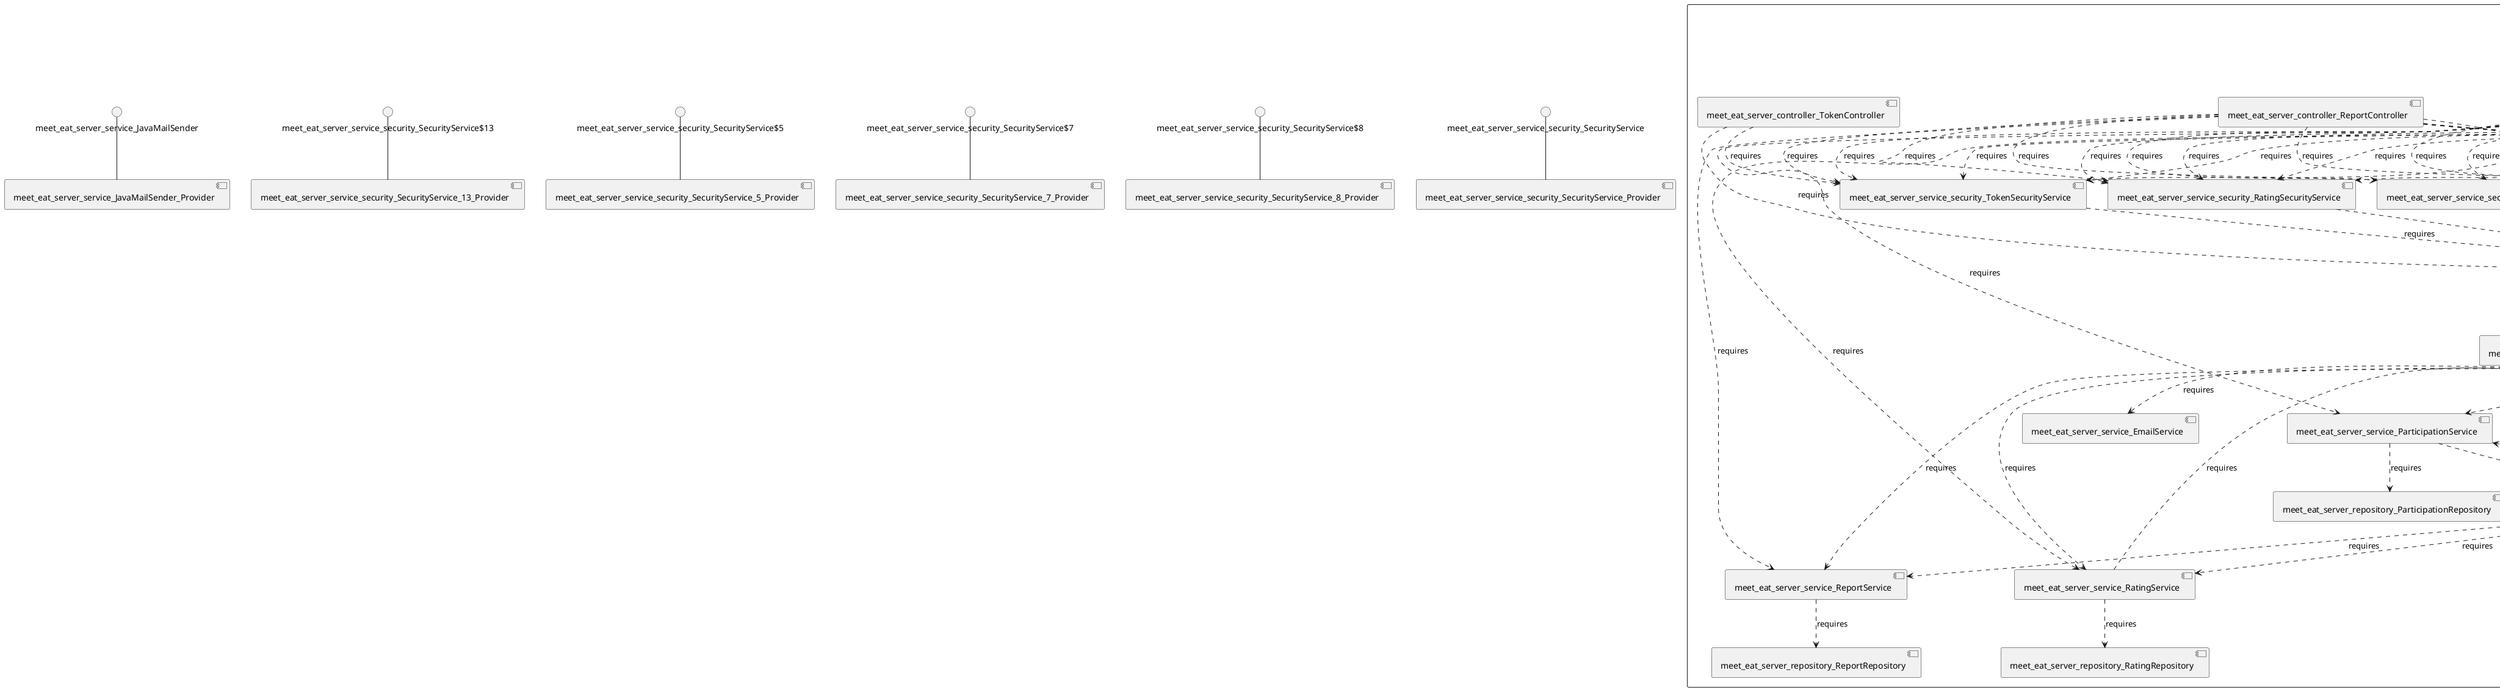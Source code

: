@startuml
skinparam fixCircleLabelOverlapping true
skinparam componentStyle uml2
component "meet_eat_server\n\n\n\n\n\n" {
[meet_eat_server_service_security_ReportSecurityService]
[meet_eat_server_service_security_OfferSecurityService]
[meet_eat_server_controller_OfferController]
[meet_eat_server_repository_BookmarkRepository]
[meet_eat_server_service_security_TagSecurityService]
[meet_eat_server_controller_TokenController]
[meet_eat_server_service_security_TokenSecurityService]
[meet_eat_server_controller_TagController]
[meet_eat_server_controller_ReportController]
[meet_eat_server_service_EmailService]
[meet_eat_server_service_BookmarkService]
[meet_eat_server_service_ParticipationService]
[meet_eat_server_service_security_ParticipationSecurityService]
[meet_eat_server_controller_BookmarkController]
[meet_eat_server_service_TagService]
[meet_eat_server_repository_SubscriptionRepository]
[meet_eat_server_controller_SubscriptionController]
[meet_eat_server_controller_UserController]
[meet_eat_server_service_ReportService]
[meet_eat_server_repository_RatingRepository]
[meet_eat_server_service_OfferService]
[meet_eat_server_repository_TokenRepository]
[meet_eat_server_service_TokenService]
[meet_eat_server_controller_RatingController]
[meet_eat_server_repository_ReportRepository]
[meet_eat_server_service_SubscriptionService]
[meet_eat_server_service_security_UserSecurityService]
[meet_eat_server_repository_TagRepository]
[meet_eat_server_repository_OfferRepository]
[meet_eat_server_repository_ParticipationRepository]
[meet_eat_server_controller_ParticipationController]
[meet_eat_server_service_security_RatingSecurityService]
[meet_eat_server_service_security_BookmarkSecurityService]
[meet_eat_server_repository_UserRepository]
[meet_eat_server_service_security_SubscriptionSecurityService]
[meet_eat_server_service_UserService]
[meet_eat_server_service_RatingService]
[meet_eat_server_controller_ParticipationController]..>[meet_eat_server_service_security_ParticipationSecurityService] : requires
[meet_eat_server_service_OfferService]..>[meet_eat_server_service_RatingService] : requires
[meet_eat_server_controller_ReportController]..>[meet_eat_server_service_security_UserSecurityService] : requires
[meet_eat_server_controller_RatingController]..>[meet_eat_server_service_RatingService] : requires
[meet_eat_server_controller_ReportController]..>[meet_eat_server_service_security_TokenSecurityService] : requires
[meet_eat_server_service_security_SubscriptionSecurityService]..>[meet_eat_server_service_TokenService] : requires
[meet_eat_server_service_OfferService]..>[meet_eat_server_service_BookmarkService] : requires
[meet_eat_server_service_security_ReportSecurityService]..>[meet_eat_server_service_TokenService] : requires
[meet_eat_server_service_UserService]..>[meet_eat_server_service_ReportService] : requires
[meet_eat_server_service_RatingService]..>[meet_eat_server_service_UserService] : requires
[meet_eat_server_controller_BookmarkController]..>[meet_eat_server_service_BookmarkService] : requires
[meet_eat_server_service_ParticipationService]..>[meet_eat_server_repository_ParticipationRepository] : requires
[meet_eat_server_controller_BookmarkController]..>[meet_eat_server_service_security_TokenSecurityService] : requires
[meet_eat_server_controller_BookmarkController]..>[meet_eat_server_service_security_UserSecurityService] : requires
[meet_eat_server_controller_ParticipationController]..>[meet_eat_server_service_security_OfferSecurityService] : requires
[meet_eat_server_controller_ParticipationController]..>[meet_eat_server_service_ParticipationService] : requires
[meet_eat_server_service_OfferService]..>[meet_eat_server_service_UserService] : requires
[meet_eat_server_controller_BookmarkController]..>[meet_eat_server_service_security_SubscriptionSecurityService] : requires
[meet_eat_server_controller_OfferController]..>[meet_eat_server_service_security_OfferSecurityService] : requires
[meet_eat_server_controller_SubscriptionController]..>[meet_eat_server_service_security_ParticipationSecurityService] : requires
[meet_eat_server_service_OfferService]..>[meet_eat_server_service_ParticipationService] : requires
[meet_eat_server_service_OfferService]..>[meet_eat_server_repository_OfferRepository] : requires
[meet_eat_server_controller_RatingController]..>[meet_eat_server_service_security_OfferSecurityService] : requires
[meet_eat_server_service_UserService]..>[meet_eat_server_service_EmailService] : requires
[meet_eat_server_service_BookmarkService]..>[meet_eat_server_service_UserService] : requires
[meet_eat_server_controller_TokenController]..>[meet_eat_server_service_security_TokenSecurityService] : requires
[meet_eat_server_controller_ReportController]..>[meet_eat_server_service_security_RatingSecurityService] : requires
[meet_eat_server_controller_ParticipationController]..>[meet_eat_server_service_security_SubscriptionSecurityService] : requires
[meet_eat_server_controller_BookmarkController]..>[meet_eat_server_service_security_BookmarkSecurityService] : requires
[meet_eat_server_service_security_UserSecurityService]..>[meet_eat_server_service_TokenService] : requires
[meet_eat_server_service_UserService]..>[meet_eat_server_service_SubscriptionService] : requires
[meet_eat_server_service_SubscriptionService]..>[meet_eat_server_repository_SubscriptionRepository] : requires
[meet_eat_server_controller_ParticipationController]..>[meet_eat_server_service_security_UserSecurityService] : requires
[meet_eat_server_service_UserService]..>[meet_eat_server_service_OfferService] : requires
[meet_eat_server_controller_ParticipationController]..>[meet_eat_server_service_security_TagSecurityService] : requires
[meet_eat_server_controller_RatingController]..>[meet_eat_server_service_security_ParticipationSecurityService] : requires
[meet_eat_server_service_OfferService]..>[meet_eat_server_service_ReportService] : requires
[meet_eat_server_service_UserService]..>[meet_eat_server_service_BookmarkService] : requires
[meet_eat_server_controller_ParticipationController]..>[meet_eat_server_service_security_TokenSecurityService] : requires
[meet_eat_server_service_security_ParticipationSecurityService]..>[meet_eat_server_service_TokenService] : requires
[meet_eat_server_controller_ReportController]..>[meet_eat_server_service_security_ReportSecurityService] : requires
[meet_eat_server_controller_ReportController]..>[meet_eat_server_service_security_ParticipationSecurityService] : requires
[meet_eat_server_controller_ReportController]..>[meet_eat_server_service_ReportService] : requires
[meet_eat_server_controller_RatingController]..>[meet_eat_server_service_security_ReportSecurityService] : requires
[meet_eat_server_controller_SubscriptionController]..>[meet_eat_server_service_security_BookmarkSecurityService] : requires
[meet_eat_server_controller_ReportController]..>[meet_eat_server_service_security_OfferSecurityService] : requires
[meet_eat_server_service_TokenService]..>[meet_eat_server_service_UserService] : requires
[meet_eat_server_service_security_TokenSecurityService]..>[meet_eat_server_service_TokenService] : requires
[meet_eat_server_controller_ReportController]..>[meet_eat_server_service_security_TagSecurityService] : requires
[meet_eat_server_service_SubscriptionService]..>[meet_eat_server_service_UserService] : requires
[meet_eat_server_service_RatingService]..>[meet_eat_server_repository_RatingRepository] : requires
[meet_eat_server_controller_RatingController]..>[meet_eat_server_service_security_BookmarkSecurityService] : requires
[meet_eat_server_controller_RatingController]..>[meet_eat_server_service_security_RatingSecurityService] : requires
[meet_eat_server_service_OfferService]..>[meet_eat_server_service_SubscriptionService] : requires
[meet_eat_server_service_ParticipationService]..>[meet_eat_server_service_OfferService] : requires
[meet_eat_server_controller_TagController]..>[meet_eat_server_service_TagService] : requires
[meet_eat_server_controller_BookmarkController]..>[meet_eat_server_service_security_ReportSecurityService] : requires
[meet_eat_server_controller_OfferController]..>[meet_eat_server_service_OfferService] : requires
[meet_eat_server_controller_ParticipationController]..>[meet_eat_server_service_security_RatingSecurityService] : requires
[meet_eat_server_controller_BookmarkController]..>[meet_eat_server_service_security_RatingSecurityService] : requires
[meet_eat_server_controller_BookmarkController]..>[meet_eat_server_service_security_TagSecurityService] : requires
[meet_eat_server_controller_ParticipationController]..>[meet_eat_server_service_security_ReportSecurityService] : requires
[meet_eat_server_controller_SubscriptionController]..>[meet_eat_server_service_security_RatingSecurityService] : requires
[meet_eat_server_controller_SubscriptionController]..>[meet_eat_server_service_SubscriptionService] : requires
[meet_eat_server_controller_SubscriptionController]..>[meet_eat_server_service_security_ReportSecurityService] : requires
[meet_eat_server_service_ReportService]..>[meet_eat_server_repository_ReportRepository] : requires
[meet_eat_server_controller_ParticipationController]..>[meet_eat_server_service_security_BookmarkSecurityService] : requires
[meet_eat_server_controller_RatingController]..>[meet_eat_server_service_security_TokenSecurityService] : requires
[meet_eat_server_controller_RatingController]..>[meet_eat_server_service_security_UserSecurityService] : requires
[meet_eat_server_service_security_OfferSecurityService]..>[meet_eat_server_service_TokenService] : requires
[meet_eat_server_controller_SubscriptionController]..>[meet_eat_server_service_security_SubscriptionSecurityService] : requires
[meet_eat_server_controller_BookmarkController]..>[meet_eat_server_service_security_ParticipationSecurityService] : requires
[meet_eat_server_service_security_TagSecurityService]..>[meet_eat_server_service_TokenService] : requires
[meet_eat_server_service_security_RatingSecurityService]..>[meet_eat_server_service_TokenService] : requires
[meet_eat_server_service_TokenService]..>[meet_eat_server_repository_TokenRepository] : requires
[meet_eat_server_service_TagService]..>[meet_eat_server_repository_TagRepository] : requires
[meet_eat_server_controller_UserController]..>[meet_eat_server_service_security_UserSecurityService] : requires
[meet_eat_server_controller_SubscriptionController]..>[meet_eat_server_service_security_UserSecurityService] : requires
[meet_eat_server_controller_ReportController]..>[meet_eat_server_service_security_BookmarkSecurityService] : requires
[meet_eat_server_service_security_BookmarkSecurityService]..>[meet_eat_server_service_TokenService] : requires
[meet_eat_server_controller_SubscriptionController]..>[meet_eat_server_service_security_TokenSecurityService] : requires
[meet_eat_server_service_UserService]..>[meet_eat_server_repository_UserRepository] : requires
[meet_eat_server_controller_SubscriptionController]..>[meet_eat_server_service_security_OfferSecurityService] : requires
[meet_eat_server_controller_SubscriptionController]..>[meet_eat_server_service_security_TagSecurityService] : requires
[meet_eat_server_service_BookmarkService]..>[meet_eat_server_repository_BookmarkRepository] : requires
[meet_eat_server_controller_ReportController]..>[meet_eat_server_service_security_SubscriptionSecurityService] : requires
[meet_eat_server_service_UserService]..>[meet_eat_server_service_TokenService] : requires
[meet_eat_server_service_UserService]..>[meet_eat_server_service_RatingService] : requires
[meet_eat_server_controller_BookmarkController]..>[meet_eat_server_service_security_OfferSecurityService] : requires
[meet_eat_server_service_UserService]..>[meet_eat_server_service_ParticipationService] : requires
[meet_eat_server_controller_TagController]..>[meet_eat_server_service_security_TagSecurityService] : requires
[meet_eat_server_controller_RatingController]..>[meet_eat_server_service_security_SubscriptionSecurityService] : requires
[meet_eat_server_controller_RatingController]..>[meet_eat_server_service_security_TagSecurityService] : requires
[meet_eat_server_controller_TokenController]..>[meet_eat_server_service_TokenService] : requires
[meet_eat_server_controller_UserController]..>[meet_eat_server_service_UserService] : requires
}
interface "meet_eat_server_service_JavaMailSender" as interface.meet_eat_server_service_JavaMailSender
interface.meet_eat_server_service_JavaMailSender--[meet_eat_server_service_JavaMailSender_Provider]
interface "meet_eat_server_service_security_SecurityService$13" as interface.meet_eat_server_service_security_SecurityService_13
interface.meet_eat_server_service_security_SecurityService_13--[meet_eat_server_service_security_SecurityService_13_Provider]
interface "meet_eat_server_service_security_SecurityService$5" as interface.meet_eat_server_service_security_SecurityService_5
interface.meet_eat_server_service_security_SecurityService_5--[meet_eat_server_service_security_SecurityService_5_Provider]
interface "meet_eat_server_service_security_SecurityService$7" as interface.meet_eat_server_service_security_SecurityService_7
interface.meet_eat_server_service_security_SecurityService_7--[meet_eat_server_service_security_SecurityService_7_Provider]
interface "meet_eat_server_service_security_SecurityService$8" as interface.meet_eat_server_service_security_SecurityService_8
interface.meet_eat_server_service_security_SecurityService_8--[meet_eat_server_service_security_SecurityService_8_Provider]
interface "meet_eat_server_service_security_SecurityService" as interface.meet_eat_server_service_security_SecurityService
interface.meet_eat_server_service_security_SecurityService--[meet_eat_server_service_security_SecurityService_Provider]

@enduml
